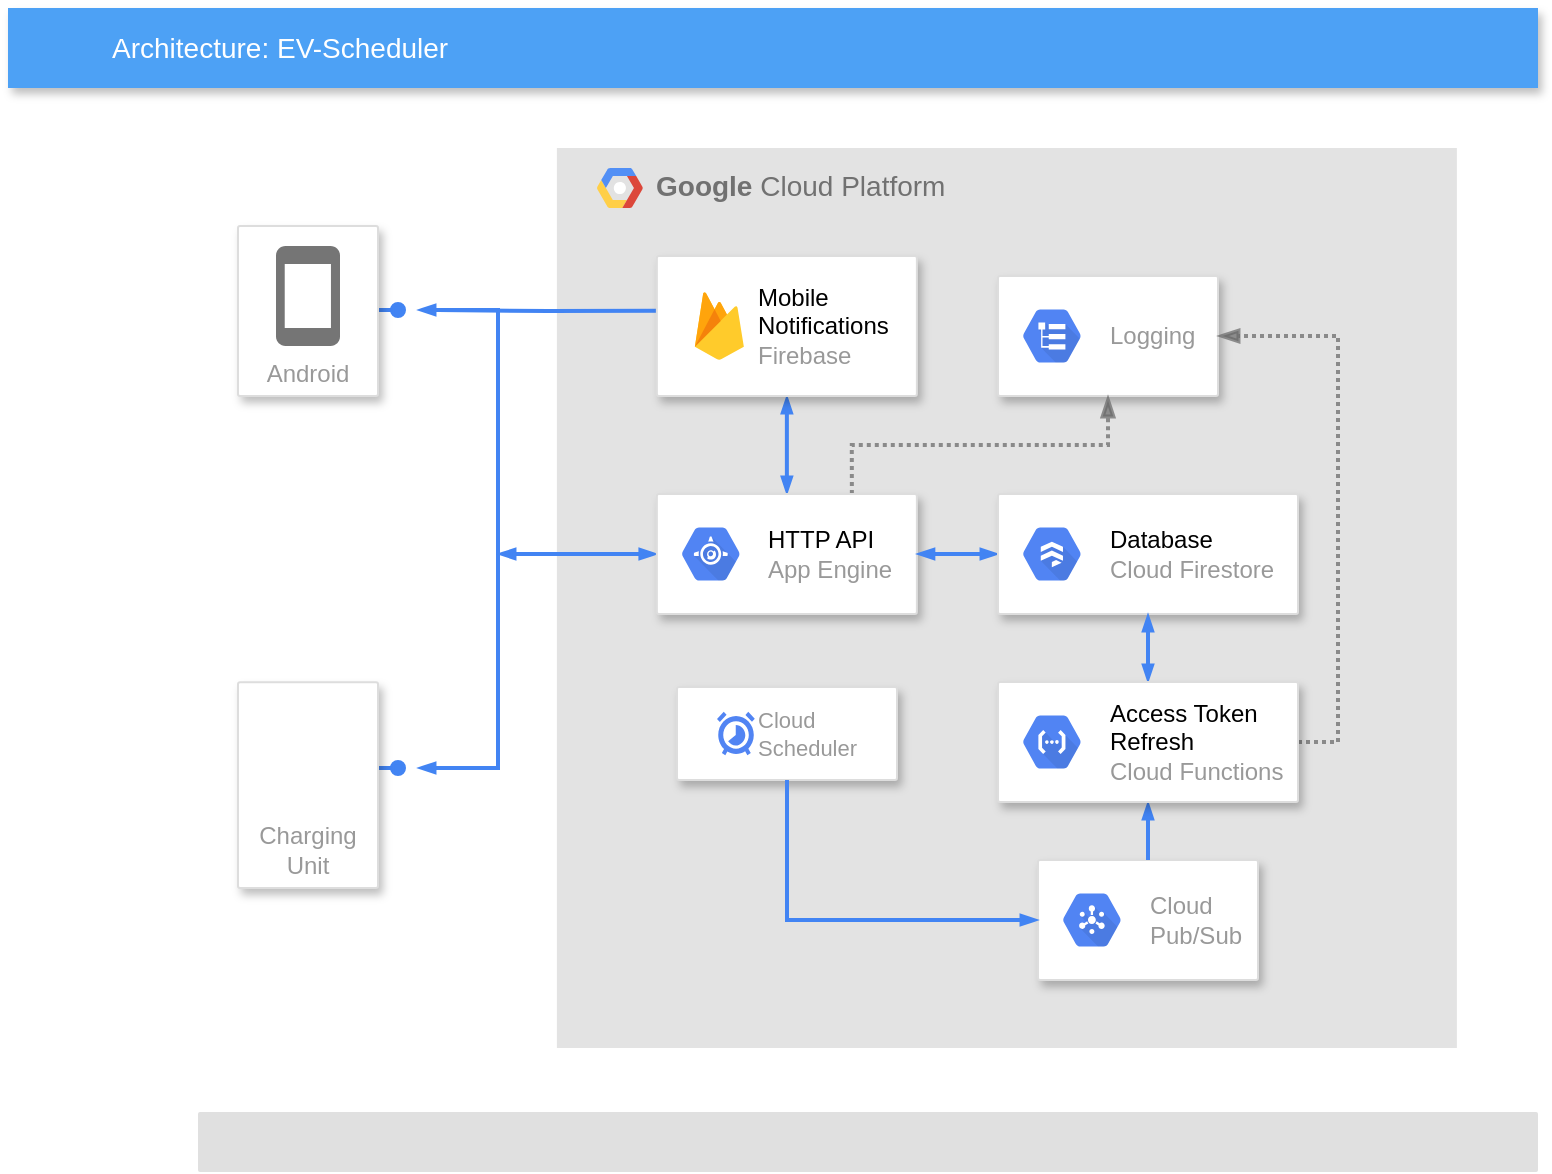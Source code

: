 <mxfile version="12.4.7" type="device"><diagram id="f106602c-feb2-e66a-4537-3a34d633f6aa" name="Page-1"><mxGraphModel dx="292" dy="622" grid="1" gridSize="10" guides="1" tooltips="1" connect="1" arrows="1" fold="1" page="1" pageScale="1" pageWidth="1169" pageHeight="827" background="#ffffff" math="0" shadow="0"><root><mxCell id="0"/><mxCell id="1" parent="0"/><mxCell id="2" value="Architecture: EV-Scheduler" style="fillColor=#4DA1F5;strokeColor=none;shadow=1;gradientColor=none;fontSize=14;align=left;spacingLeft=50;fontColor=#ffffff;html=1;" parent="1" vertex="1"><mxGeometry x="85" y="40" width="765" height="40" as="geometry"/></mxCell><mxCell id="5" value="" style="edgeStyle=elbowEdgeStyle;fontSize=12;html=1;endArrow=oval;endFill=1;rounded=0;strokeWidth=2;endSize=6;startSize=4;dashed=0;strokeColor=#4284F3;elbow=vertical;" parent="1" edge="1"><mxGeometry width="100" relative="1" as="geometry"><mxPoint x="270" y="190.953" as="sourcePoint"/><mxPoint x="280" y="191" as="targetPoint"/></mxGeometry></mxCell><mxCell id="11" value="" style="edgeStyle=elbowEdgeStyle;fontSize=12;html=1;endArrow=oval;endFill=1;rounded=0;strokeWidth=2;endSize=6;startSize=4;dashed=0;strokeColor=#4284F3;elbow=vertical;" parent="1" edge="1"><mxGeometry width="100" relative="1" as="geometry"><mxPoint x="270" y="419.989" as="sourcePoint"/><mxPoint x="280" y="420" as="targetPoint"/><Array as="points"/></mxGeometry></mxCell><mxCell id="16" value="" style="rounded=1;absoluteArcSize=1;arcSize=2;html=1;strokeColor=none;gradientColor=none;shadow=0;dashed=0;strokeColor=none;fontSize=12;fontColor=#9E9E9E;align=left;verticalAlign=top;spacing=10;spacingTop=-4;fillColor=#E0E0E0;" parent="1" vertex="1"><mxGeometry x="180" y="592" width="670" height="30" as="geometry"/></mxCell><mxCell id="19" value="" style="fontSize=12;html=1;endArrow=blockThin;endFill=1;rounded=0;strokeWidth=2;endSize=4;startSize=4;dashed=0;strokeColor=#4284F3;startArrow=blockThin;startFill=1;edgeStyle=orthogonalEdgeStyle;" parent="1" edge="1"><mxGeometry width="100" relative="1" as="geometry"><mxPoint x="290" y="191" as="sourcePoint"/><mxPoint x="290" y="420" as="targetPoint"/><Array as="points"><mxPoint x="330" y="191"/><mxPoint x="330" y="420"/></Array></mxGeometry></mxCell><mxCell id="3" value="Android" style="strokeColor=#dddddd;fillColor=#ffffff;shadow=1;strokeWidth=1;rounded=1;absoluteArcSize=1;arcSize=2;labelPosition=center;verticalLabelPosition=middle;align=center;verticalAlign=bottom;spacingLeft=0;fontColor=#999999;fontSize=12;whiteSpace=wrap;spacingBottom=2;html=1;" parent="1" vertex="1"><mxGeometry x="200" y="149" width="70" height="85" as="geometry"/></mxCell><mxCell id="4" value="" style="dashed=0;html=1;fillColor=#757575;strokeColor=none;shape=mxgraph.gcp2.phone;part=1;" parent="3" vertex="1"><mxGeometry x="0.5" width="32" height="50" relative="1" as="geometry"><mxPoint x="-16" y="10" as="offset"/></mxGeometry></mxCell><mxCell id="9" value="Charging Unit" style="strokeColor=#dddddd;fillColor=#ffffff;shadow=1;strokeWidth=1;rounded=1;absoluteArcSize=1;arcSize=2;labelPosition=center;verticalLabelPosition=middle;align=center;verticalAlign=bottom;spacingLeft=0;fontColor=#999999;fontSize=12;whiteSpace=wrap;spacingBottom=2;html=1;" parent="1" vertex="1"><mxGeometry x="200" y="377.14" width="70" height="102.86" as="geometry"/></mxCell><mxCell id="8lsALIDaT8kiG6ihRraC-36" value="" style="shape=image;html=1;verticalAlign=top;verticalLabelPosition=bottom;labelBackgroundColor=#ffffff;imageAspect=0;aspect=fixed;image=https://cdn0.iconfinder.com/data/icons/30-hardware-line-icons/64/Processor-128.png" parent="1" vertex="1"><mxGeometry x="212.5" y="390" width="45" height="45" as="geometry"/></mxCell><mxCell id="14" value="&lt;b&gt;Google &lt;/b&gt;Cloud Platform" style="fillColor=#E3E3E3;strokeColor=none;shadow=0;gradientColor=none;fontSize=14;align=left;spacing=10;fontColor=#717171;9E9E9E;verticalAlign=top;spacingTop=-4;fontStyle=0;spacingLeft=40;html=1;" parent="1" vertex="1"><mxGeometry x="359.44" y="110" width="450" height="450" as="geometry"/></mxCell><mxCell id="15" value="" style="shape=mxgraph.gcp2.google_cloud_platform;fillColor=#F6F6F6;strokeColor=none;shadow=0;gradientColor=none;" parent="14" vertex="1"><mxGeometry width="23" height="20" relative="1" as="geometry"><mxPoint x="20" y="10" as="offset"/></mxGeometry></mxCell><mxCell id="8lsALIDaT8kiG6ihRraC-82" value="" style="group" parent="14" vertex="1" connectable="0"><mxGeometry x="60.06" y="269.493" width="110" height="46.552" as="geometry"/></mxCell><mxCell id="8lsALIDaT8kiG6ihRraC-85" value="" style="group" parent="8lsALIDaT8kiG6ihRraC-82" vertex="1" connectable="0"><mxGeometry width="110" height="46.552" as="geometry"/></mxCell><mxCell id="8lsALIDaT8kiG6ihRraC-83" value="" style="strokeColor=#dddddd;fillColor=#ffffff;shadow=1;strokeWidth=1;rounded=1;absoluteArcSize=1;arcSize=2;fontSize=14;fontColor=#808080;align=left;html=1;" parent="8lsALIDaT8kiG6ihRraC-85" vertex="1"><mxGeometry width="110" height="46.552" as="geometry"/></mxCell><mxCell id="8lsALIDaT8kiG6ihRraC-81" value="&lt;div&gt;Cloud &lt;br&gt;&lt;/div&gt;&lt;div&gt;Scheduler&lt;/div&gt;" style="html=1;fillColor=#5184F3;strokeColor=none;verticalAlign=middle;labelPosition=right;verticalLabelPosition=middle;align=left;fontSize=11;fontStyle=0;fontColor=#999999;shape=mxgraph.gcp2.cloud_scheduler;aspect=fixed;" parent="8lsALIDaT8kiG6ihRraC-85" vertex="1"><mxGeometry x="20.0" y="12.414" width="18.892" height="21.724" as="geometry"/></mxCell><mxCell id="8lsALIDaT8kiG6ihRraC-35" value="" style="fontSize=12;html=1;endArrow=blockThin;endFill=1;rounded=0;strokeWidth=2;endSize=4;startSize=4;dashed=0;strokeColor=#4284F3;startArrow=blockThin;startFill=1;edgeStyle=orthogonalEdgeStyle;exitX=0;exitY=0.5;exitDx=0;exitDy=0;" parent="1" source="8lsALIDaT8kiG6ihRraC-119" edge="1"><mxGeometry width="100" relative="1" as="geometry"><mxPoint x="419.69" y="351.276" as="sourcePoint"/><mxPoint x="330" y="313" as="targetPoint"/><Array as="points"/></mxGeometry></mxCell><mxCell id="8lsALIDaT8kiG6ihRraC-73" value="" style="strokeColor=#dddddd;shadow=1;strokeWidth=1;rounded=1;absoluteArcSize=1;arcSize=2;" parent="1" vertex="1"><mxGeometry x="580" y="174" width="110" height="60" as="geometry"/></mxCell><mxCell id="8lsALIDaT8kiG6ihRraC-74" value="Logging" style="dashed=0;connectable=0;html=1;fillColor=#5184F3;strokeColor=none;shape=mxgraph.gcp2.hexIcon;prIcon=logging;part=1;labelPosition=right;verticalLabelPosition=middle;align=left;verticalAlign=middle;spacingLeft=5;fontColor=#999999;fontSize=12;" parent="8lsALIDaT8kiG6ihRraC-73" vertex="1"><mxGeometry y="0.5" width="44" height="39" relative="1" as="geometry"><mxPoint x="5" y="-19.5" as="offset"/></mxGeometry></mxCell><mxCell id="8lsALIDaT8kiG6ihRraC-108" value="" style="fontSize=12;html=1;endArrow=blockThin;endFill=1;rounded=0;strokeWidth=2;endSize=4;startSize=4;dashed=0;strokeColor=#4284F3;startArrow=blockThin;startFill=1;edgeStyle=orthogonalEdgeStyle;exitX=0.5;exitY=1;exitDx=0;exitDy=0;entryX=0.5;entryY=0;entryDx=0;entryDy=0;" parent="1" source="8lsALIDaT8kiG6ihRraC-128" target="8lsALIDaT8kiG6ihRraC-119" edge="1"><mxGeometry width="100" relative="1" as="geometry"><mxPoint x="474.6" y="234.2" as="sourcePoint"/><mxPoint x="474.172" y="320.931" as="targetPoint"/></mxGeometry></mxCell><mxCell id="8lsALIDaT8kiG6ihRraC-109" style="edgeStyle=orthogonalEdgeStyle;rounded=0;orthogonalLoop=1;jettySize=auto;html=1;exitX=0.75;exitY=0;exitDx=0;exitDy=0;entryX=0.5;entryY=1;entryDx=0;entryDy=0;startArrow=none;startFill=0;strokeColor=#666666;endArrow=blockThin;endFill=1;strokeWidth=2;dashed=1;opacity=70;dashPattern=1 1;" parent="1" source="8lsALIDaT8kiG6ihRraC-119" target="8lsALIDaT8kiG6ihRraC-73" edge="1"><mxGeometry relative="1" as="geometry"><mxPoint x="529.345" y="320.931" as="sourcePoint"/></mxGeometry></mxCell><mxCell id="8lsALIDaT8kiG6ihRraC-110" style="edgeStyle=orthogonalEdgeStyle;rounded=0;orthogonalLoop=1;jettySize=auto;html=1;exitX=1;exitY=0.5;exitDx=0;exitDy=0;entryX=1;entryY=0.5;entryDx=0;entryDy=0;startArrow=none;startFill=0;strokeColor=#666666;endArrow=blockThin;endFill=1;strokeWidth=2;dashed=1;opacity=70;dashPattern=1 1;" parent="1" source="8lsALIDaT8kiG6ihRraC-126" target="8lsALIDaT8kiG6ihRraC-73" edge="1"><mxGeometry relative="1" as="geometry"><mxPoint x="690.143" y="458.048" as="sourcePoint"/><mxPoint x="645" y="244" as="targetPoint"/></mxGeometry></mxCell><mxCell id="8lsALIDaT8kiG6ihRraC-111" value="" style="fontSize=12;html=1;endArrow=none;endFill=0;rounded=0;strokeWidth=2;endSize=4;startSize=4;dashed=0;strokeColor=#4284F3;startArrow=none;startFill=0;edgeStyle=orthogonalEdgeStyle;entryX=0.006;entryY=0.391;entryDx=0;entryDy=0;entryPerimeter=0;" parent="1" target="8lsALIDaT8kiG6ihRraC-128" edge="1"><mxGeometry width="100" relative="1" as="geometry"><mxPoint x="300" y="191" as="sourcePoint"/><mxPoint x="419.4" y="204.2" as="targetPoint"/></mxGeometry></mxCell><mxCell id="8lsALIDaT8kiG6ihRraC-115" value="" style="strokeColor=#dddddd;shadow=1;strokeWidth=1;rounded=1;absoluteArcSize=1;arcSize=2;fillColor=#ffffff;" parent="1" vertex="1"><mxGeometry x="600" y="466" width="110" height="60" as="geometry"/></mxCell><mxCell id="8lsALIDaT8kiG6ihRraC-116" value="Cloud&#xA;Pub/Sub" style="dashed=0;connectable=0;html=1;fillColor=#5184F3;strokeColor=none;shape=mxgraph.gcp2.hexIcon;prIcon=cloud_pubsub;part=1;labelPosition=right;verticalLabelPosition=middle;align=left;verticalAlign=middle;spacingLeft=5;fontColor=#999999;fontSize=12;" parent="8lsALIDaT8kiG6ihRraC-115" vertex="1"><mxGeometry y="0.5" width="44" height="39" relative="1" as="geometry"><mxPoint x="5" y="-19.5" as="offset"/></mxGeometry></mxCell><mxCell id="8lsALIDaT8kiG6ihRraC-86" value="" style="fontSize=12;html=1;endArrow=blockThin;endFill=1;rounded=0;strokeWidth=2;endSize=4;startSize=4;dashed=0;strokeColor=#4284F3;startArrow=none;startFill=0;edgeStyle=orthogonalEdgeStyle;entryX=0;entryY=0.5;entryDx=0;entryDy=0;exitX=0.5;exitY=1;exitDx=0;exitDy=0;" parent="1" source="8lsALIDaT8kiG6ihRraC-83" target="8lsALIDaT8kiG6ihRraC-115" edge="1"><mxGeometry width="100" relative="1" as="geometry"><mxPoint x="523.39" y="463.67" as="sourcePoint"/><mxPoint x="580" y="496" as="targetPoint"/></mxGeometry></mxCell><mxCell id="8lsALIDaT8kiG6ihRraC-118" value="" style="fontSize=12;html=1;endArrow=blockThin;endFill=1;rounded=0;strokeWidth=2;endSize=4;startSize=4;dashed=0;strokeColor=#4284F3;startArrow=none;startFill=0;edgeStyle=orthogonalEdgeStyle;entryX=0.5;entryY=1;entryDx=0;entryDy=0;exitX=0.5;exitY=0;exitDx=0;exitDy=0;" parent="1" source="8lsALIDaT8kiG6ihRraC-115" target="8lsALIDaT8kiG6ihRraC-126" edge="1"><mxGeometry width="100" relative="1" as="geometry"><mxPoint x="515.667" y="543" as="sourcePoint"/><mxPoint x="634.905" y="450.048" as="targetPoint"/></mxGeometry></mxCell><mxCell id="8lsALIDaT8kiG6ihRraC-119" value="" style="strokeColor=#dddddd;shadow=1;strokeWidth=1;rounded=1;absoluteArcSize=1;arcSize=2;fillColor=#ffffff;" parent="1" vertex="1"><mxGeometry x="409.44" y="283" width="130" height="60" as="geometry"/></mxCell><mxCell id="8lsALIDaT8kiG6ihRraC-120" value="&lt;font color=&quot;#000000&quot;&gt;HTTP API&lt;/font&gt;&lt;br&gt;App Engine" style="dashed=0;connectable=0;html=1;fillColor=#5184F3;strokeColor=none;shape=mxgraph.gcp2.hexIcon;prIcon=app_engine;part=1;labelPosition=right;verticalLabelPosition=middle;align=left;verticalAlign=middle;spacingLeft=5;fontColor=#999999;fontSize=12;" parent="8lsALIDaT8kiG6ihRraC-119" vertex="1"><mxGeometry y="0.5" width="44" height="39" relative="1" as="geometry"><mxPoint x="5" y="-19.5" as="offset"/></mxGeometry></mxCell><mxCell id="8lsALIDaT8kiG6ihRraC-105" value="" style="fontSize=12;html=1;endArrow=blockThin;endFill=1;rounded=0;strokeWidth=2;endSize=4;startSize=4;dashed=0;strokeColor=#4284F3;startArrow=blockThin;startFill=1;edgeStyle=orthogonalEdgeStyle;exitX=0;exitY=0.5;exitDx=0;exitDy=0;entryX=1;entryY=0.5;entryDx=0;entryDy=0;" parent="1" source="8lsALIDaT8kiG6ihRraC-124" target="8lsALIDaT8kiG6ihRraC-119" edge="1"><mxGeometry width="100" relative="1" as="geometry"><mxPoint x="579.69" y="313.276" as="sourcePoint"/><mxPoint x="529" y="313" as="targetPoint"/></mxGeometry></mxCell><mxCell id="8lsALIDaT8kiG6ihRraC-124" value="" style="strokeColor=#dddddd;shadow=1;strokeWidth=1;rounded=1;absoluteArcSize=1;arcSize=2;fillColor=#ffffff;" parent="1" vertex="1"><mxGeometry x="580" y="283" width="150" height="60" as="geometry"/></mxCell><mxCell id="8lsALIDaT8kiG6ihRraC-125" value="&lt;font color=&quot;#000000&quot;&gt;Database&lt;/font&gt;&lt;br&gt;Cloud Firestore" style="dashed=0;connectable=0;html=1;fillColor=#5184F3;strokeColor=none;shape=mxgraph.gcp2.hexIcon;prIcon=cloud_firestore;part=1;labelPosition=right;verticalLabelPosition=middle;align=left;verticalAlign=middle;spacingLeft=5;fontColor=#999999;fontSize=12;" parent="8lsALIDaT8kiG6ihRraC-124" vertex="1"><mxGeometry y="0.5" width="44" height="39" relative="1" as="geometry"><mxPoint x="5" y="-19.5" as="offset"/></mxGeometry></mxCell><mxCell id="8lsALIDaT8kiG6ihRraC-67" value="" style="fontSize=12;html=1;endArrow=blockThin;endFill=1;rounded=0;strokeWidth=2;endSize=4;startSize=4;dashed=0;strokeColor=#4284F3;startArrow=blockThin;startFill=1;edgeStyle=orthogonalEdgeStyle;entryX=0.5;entryY=1;entryDx=0;entryDy=0;exitX=0.5;exitY=0;exitDx=0;exitDy=0;" parent="1" source="8lsALIDaT8kiG6ihRraC-126" target="8lsALIDaT8kiG6ihRraC-124" edge="1"><mxGeometry width="100" relative="1" as="geometry"><mxPoint x="634.905" y="390" as="sourcePoint"/><mxPoint x="634.862" y="345.69" as="targetPoint"/></mxGeometry></mxCell><mxCell id="8lsALIDaT8kiG6ihRraC-126" value="" style="strokeColor=#dddddd;shadow=1;strokeWidth=1;rounded=1;absoluteArcSize=1;arcSize=2;fillColor=#ffffff;" parent="1" vertex="1"><mxGeometry x="580" y="377" width="150" height="60" as="geometry"/></mxCell><mxCell id="8lsALIDaT8kiG6ihRraC-127" value="&lt;div&gt;&lt;font color=&quot;#000000&quot;&gt;Access Token &lt;br&gt;&lt;/font&gt;&lt;/div&gt;&lt;div&gt;&lt;font color=&quot;#000000&quot;&gt;Refresh&lt;/font&gt;&lt;/div&gt;Cloud Functions" style="dashed=0;connectable=0;html=1;fillColor=#5184F3;strokeColor=none;shape=mxgraph.gcp2.hexIcon;prIcon=cloud_functions;part=1;labelPosition=right;verticalLabelPosition=middle;align=left;verticalAlign=middle;spacingLeft=5;fontColor=#999999;fontSize=12;" parent="8lsALIDaT8kiG6ihRraC-126" vertex="1"><mxGeometry y="0.5" width="44" height="39" relative="1" as="geometry"><mxPoint x="5" y="-19.5" as="offset"/></mxGeometry></mxCell><mxCell id="8lsALIDaT8kiG6ihRraC-130" value="" style="group" parent="1" vertex="1" connectable="0"><mxGeometry x="409.44" y="164" width="130" height="70" as="geometry"/></mxCell><mxCell id="8lsALIDaT8kiG6ihRraC-128" value="" style="strokeColor=#dddddd;shadow=1;strokeWidth=1;rounded=1;absoluteArcSize=1;arcSize=2;fillColor=#ffffff;" parent="8lsALIDaT8kiG6ihRraC-130" vertex="1"><mxGeometry width="130" height="70" as="geometry"/></mxCell><mxCell id="8lsALIDaT8kiG6ihRraC-129" value="&lt;div&gt;&lt;font color=&quot;#000000&quot;&gt;Mobile &lt;br&gt;&lt;/font&gt;&lt;/div&gt;&lt;div&gt;&lt;font color=&quot;#000000&quot;&gt;Notifications&lt;/font&gt;&lt;/div&gt;Firebase" style="dashed=0;connectable=0;html=1;fillColor=#5184F3;strokeColor=none;shape=mxgraph.gcp2.firebase;part=1;labelPosition=right;verticalLabelPosition=middle;align=left;verticalAlign=middle;spacingLeft=5;fontColor=#999999;fontSize=12;aspect=fixed;" parent="8lsALIDaT8kiG6ihRraC-128" vertex="1"><mxGeometry width="24.48" height="34" relative="1" as="geometry"><mxPoint x="19" y="18" as="offset"/></mxGeometry></mxCell></root></mxGraphModel></diagram></mxfile>